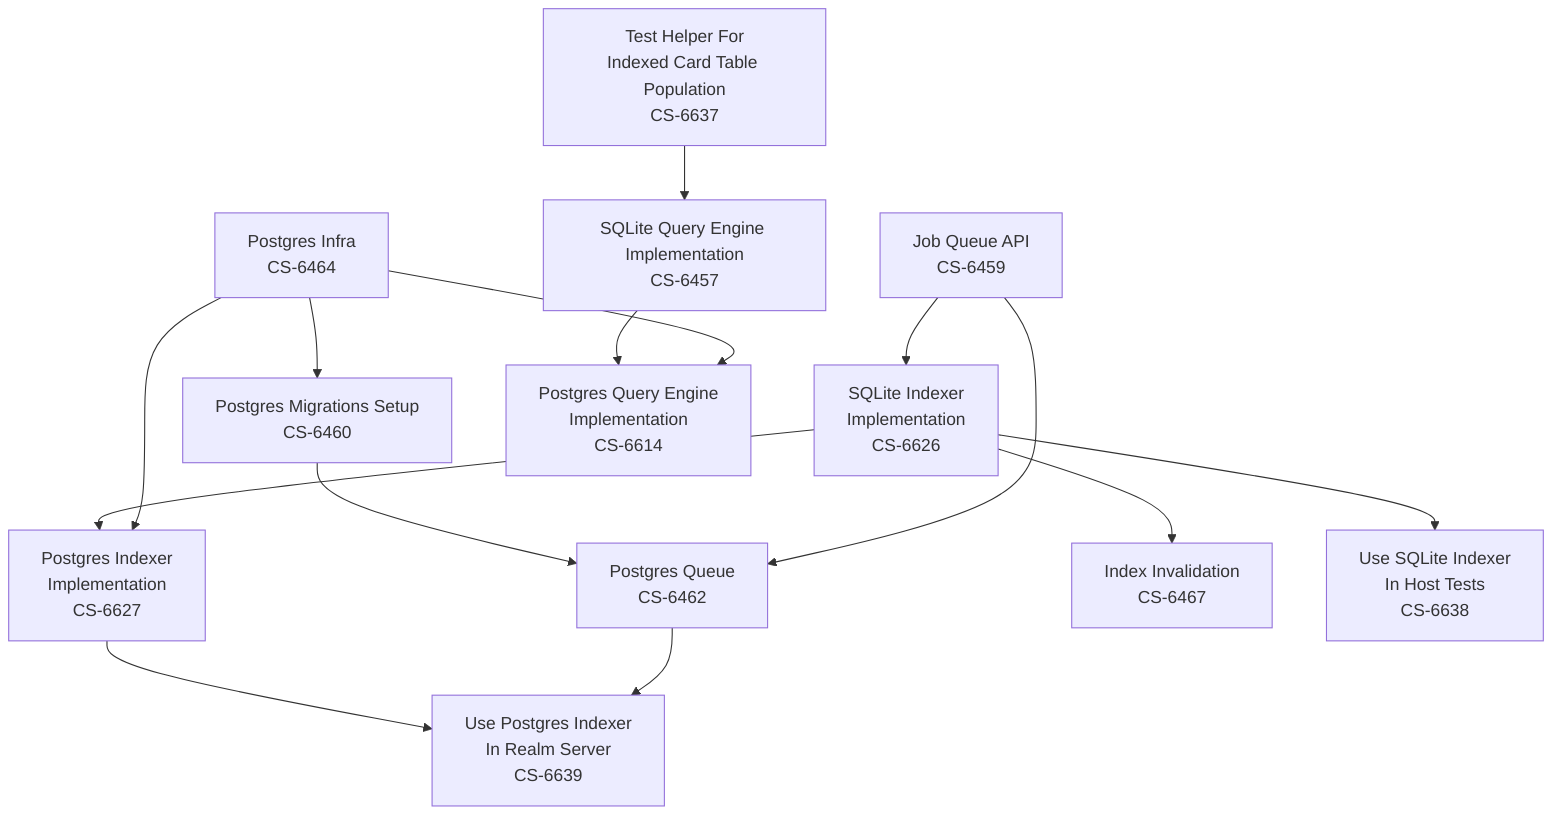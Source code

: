 flowchart
    PostgresInfra[Postgres Infra\nCS-6464]
    click PostgresInfra "https://linear.app/cardstack/issue/CS-6464" "Open in Linear"
    PostgresMigrations[Postgres Migrations Setup\nCS-6460]
    click PostgresMigrations "https://linear.app/cardstack/issue/CS-6460" "Open in Linear"
    PostgresQueue[Postgres Queue\nCS-6462]
    click PostgresQueue "https://linear.app/cardstack/issue/CS-6462" "Open in Linear"
    JobQueueFacade[Job Queue API\nCS-6459]
    click JobQueueFacade "https://linear.app/cardstack/issue/CS-6459" "Open in Linear"
    SQLiteIndexerImplementation[SQLite Indexer\nImplementation\nCS-6626]
    click SQLiteIndexerImplementation "https://linear.app/cardstack/issue/CS-6626" "Open in Linear"
    PostgresIndexerImplementation[Postgres Indexer\nImplementation\nCS-6627]
    click PostgresIndexerImplementation "https://linear.app/cardstack/issue/CS-6627" "Open in Linear"
    TestHelperForIndexedCardTablePopulation[Test Helper For\nIndexed Card Table Population\nCS-6637]
    click TestHelperForIndexedCardTablePopulation "https://linear.app/cardstack/issue/CS-6637" "Open in Linear"
    SQLiteQueryEngineImplementation[SQLite Query Engine Implementation\nCS-6457]
    click SQLiteQueryEngineImplementation "https://linear.app/cardstack/issue/CS-6457" "Open in Linear"
    PostgresQueryEngineImplementation[Postgres Query Engine\nImplementation\nCS-6614]
    click PostgresQueryEngineImplementation "https://linear.app/cardstack/issue/CS-6614" "Open in Linear"
    IndexInvalidation[Index Invalidation\nCS-6467]
    click IndexInvalidation "https://linear.app/cardstack/issue/CS-6467" "Open in Linear"
    UseSQLiteIndexerInHostTests[Use SQLite Indexer\nIn Host Tests\nCS-6638]
    click UseSQLiteIndexerInHostTests "https://linear.app/cardstack/issue/CS-6638" "Open in Linear"
    UsePostgresIndexerInRealmServer[Use Postgres Indexer\nIn Realm Server\nCS-6639]
    click UsePostgresIndexerInRealmServer "https://linear.app/cardstack/issue/CS-6639" "Open in Linear"
    PostgresInfra-->PostgresMigrations
    PostgresMigrations-->PostgresQueue
    JobQueueFacade-->SQLiteIndexerImplementation
    SQLiteIndexerImplementation-->PostgresIndexerImplementation
    PostgresInfra-->PostgresIndexerImplementation
    TestHelperForIndexedCardTablePopulation-->SQLiteQueryEngineImplementation
    SQLiteQueryEngineImplementation-->PostgresQueryEngineImplementation
    PostgresInfra-->PostgresQueryEngineImplementation
    SQLiteIndexerImplementation-->IndexInvalidation
    SQLiteIndexerImplementation-->UseSQLiteIndexerInHostTests
    PostgresIndexerImplementation-->UsePostgresIndexerInRealmServer
    PostgresQueue-->UsePostgresIndexerInRealmServer
    JobQueueFacade-->PostgresQueue
